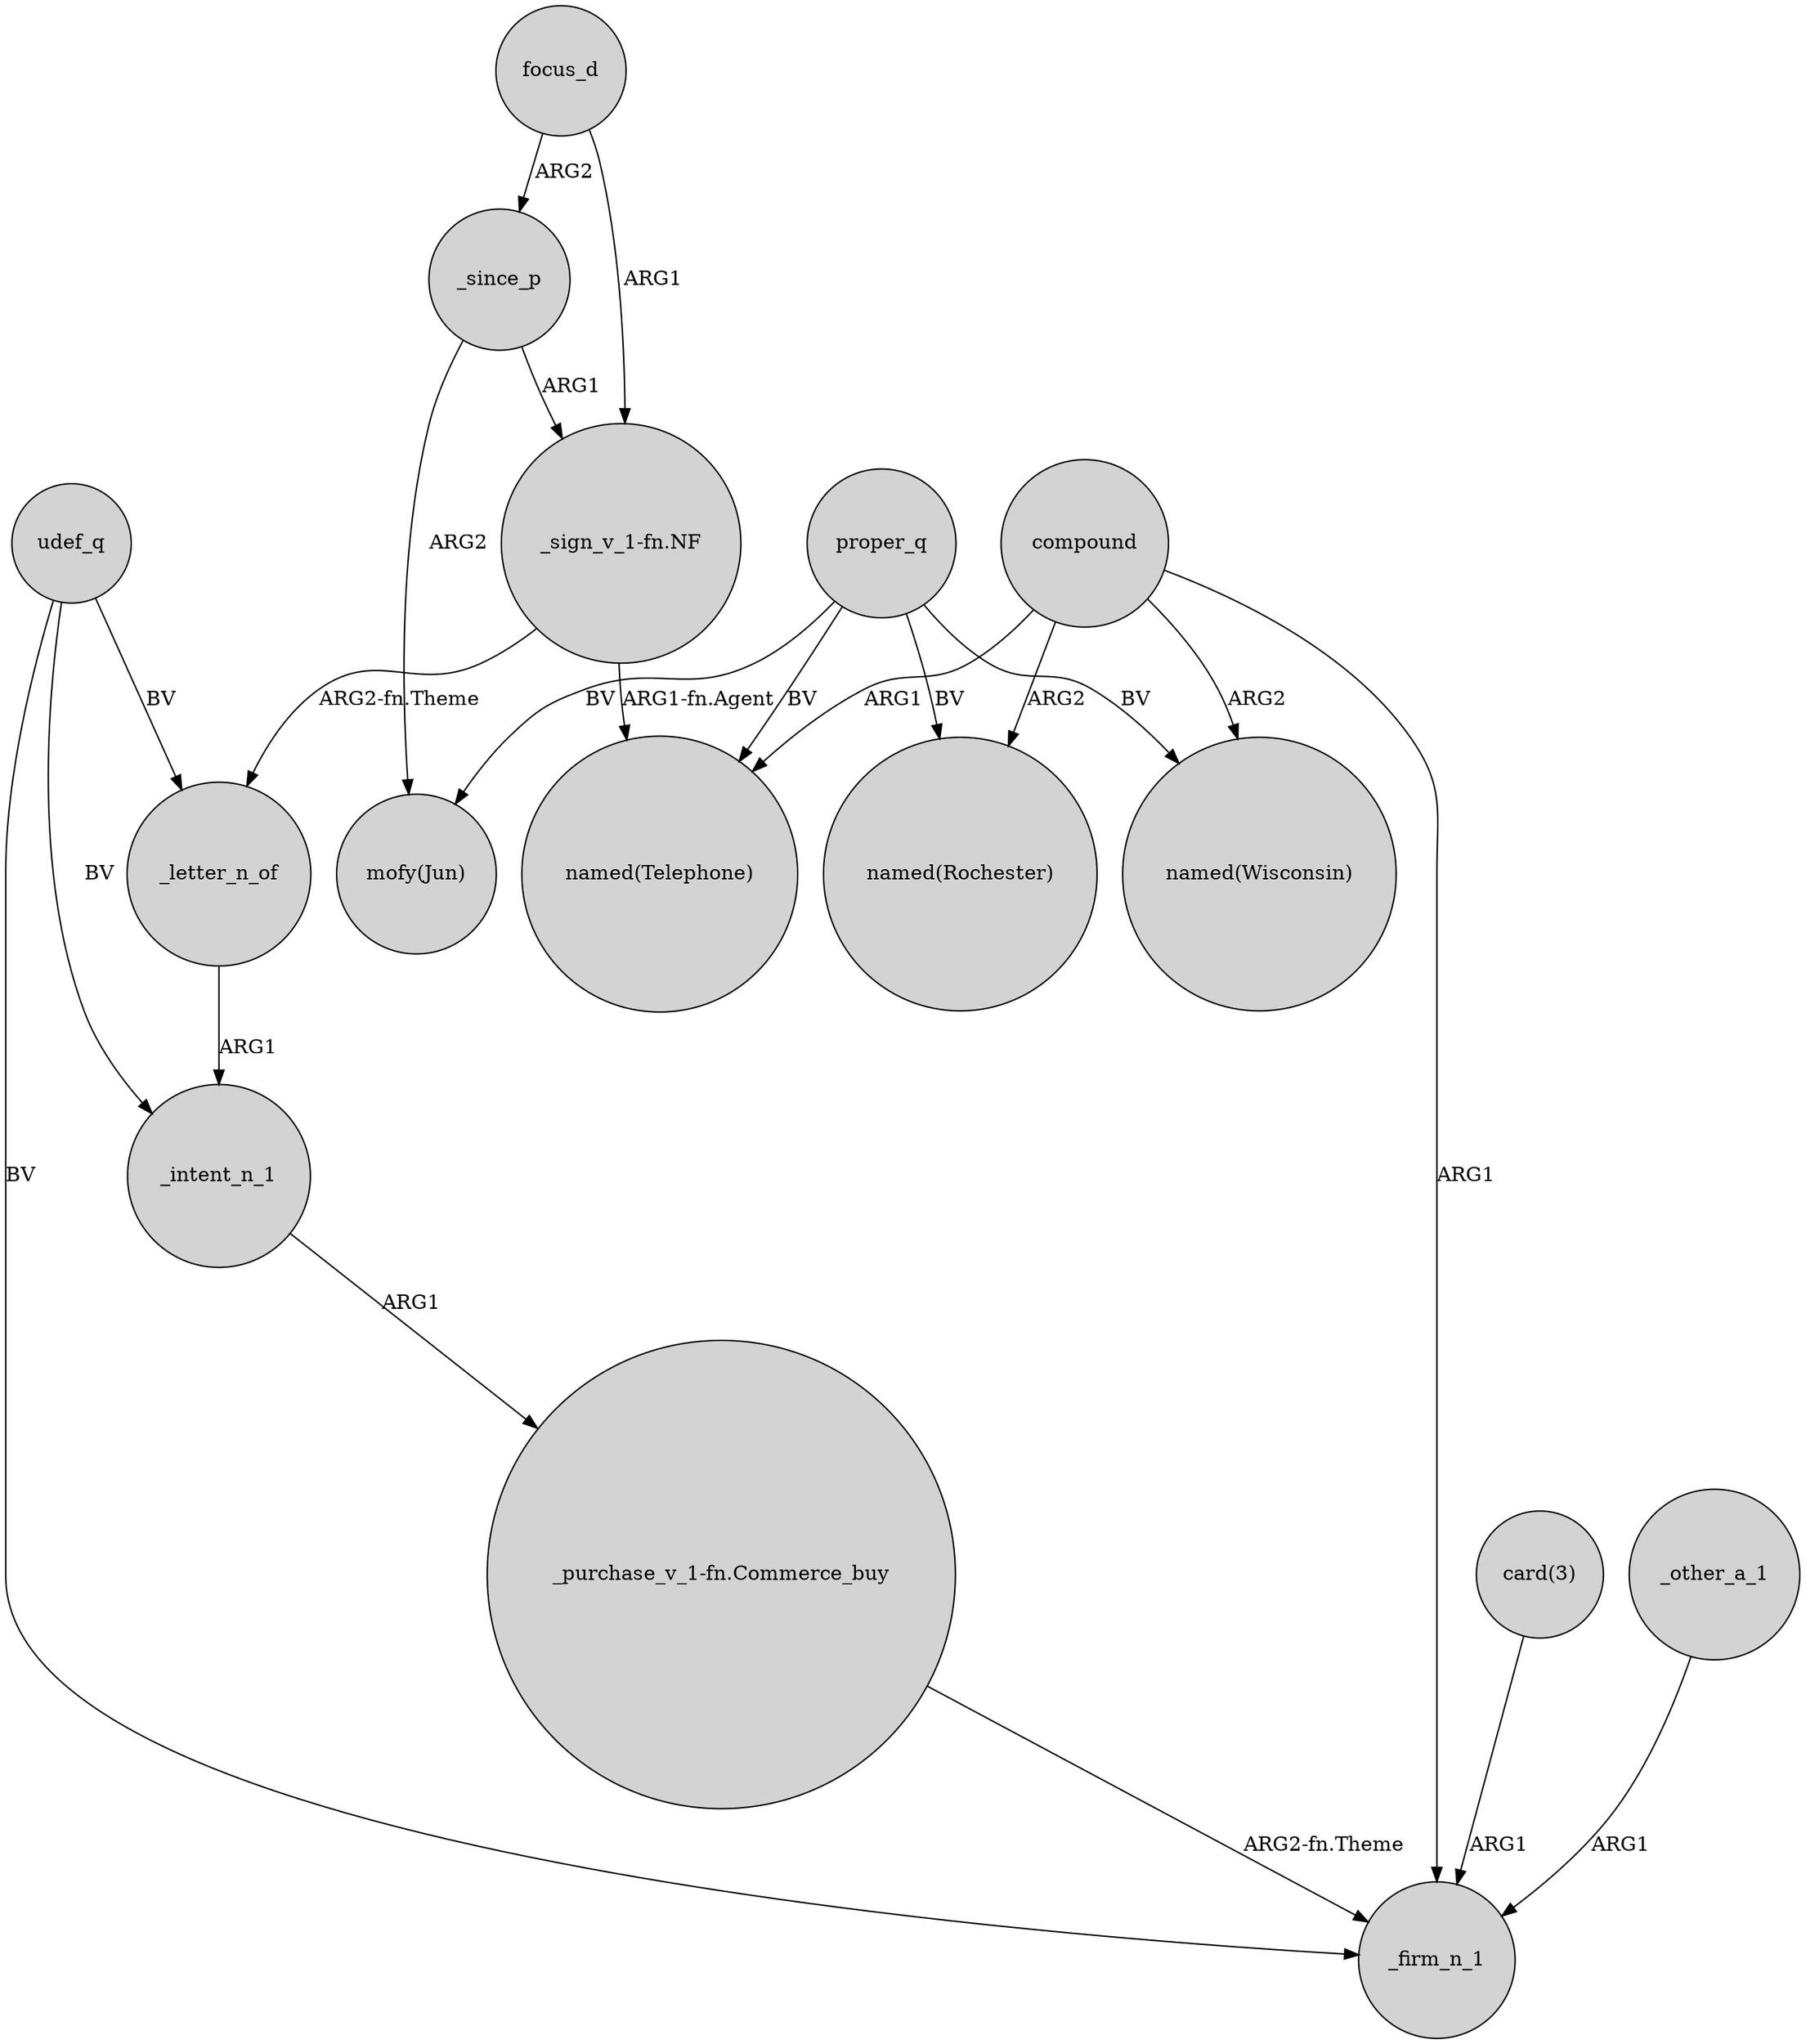 digraph {
	node [shape=circle style=filled]
	focus_d -> _since_p [label=ARG2]
	proper_q -> "named(Rochester)" [label=BV]
	udef_q -> _letter_n_of [label=BV]
	"_purchase_v_1-fn.Commerce_buy" -> _firm_n_1 [label="ARG2-fn.Theme"]
	udef_q -> _firm_n_1 [label=BV]
	compound -> "named(Telephone)" [label=ARG1]
	proper_q -> "mofy(Jun)" [label=BV]
	"_sign_v_1-fn.NF" -> "named(Telephone)" [label="ARG1-fn.Agent"]
	focus_d -> "_sign_v_1-fn.NF" [label=ARG1]
	_since_p -> "_sign_v_1-fn.NF" [label=ARG1]
	compound -> "named(Rochester)" [label=ARG2]
	_letter_n_of -> _intent_n_1 [label=ARG1]
	_intent_n_1 -> "_purchase_v_1-fn.Commerce_buy" [label=ARG1]
	proper_q -> "named(Telephone)" [label=BV]
	"card(3)" -> _firm_n_1 [label=ARG1]
	compound -> _firm_n_1 [label=ARG1]
	compound -> "named(Wisconsin)" [label=ARG2]
	udef_q -> _intent_n_1 [label=BV]
	_other_a_1 -> _firm_n_1 [label=ARG1]
	proper_q -> "named(Wisconsin)" [label=BV]
	"_sign_v_1-fn.NF" -> _letter_n_of [label="ARG2-fn.Theme"]
	_since_p -> "mofy(Jun)" [label=ARG2]
}
